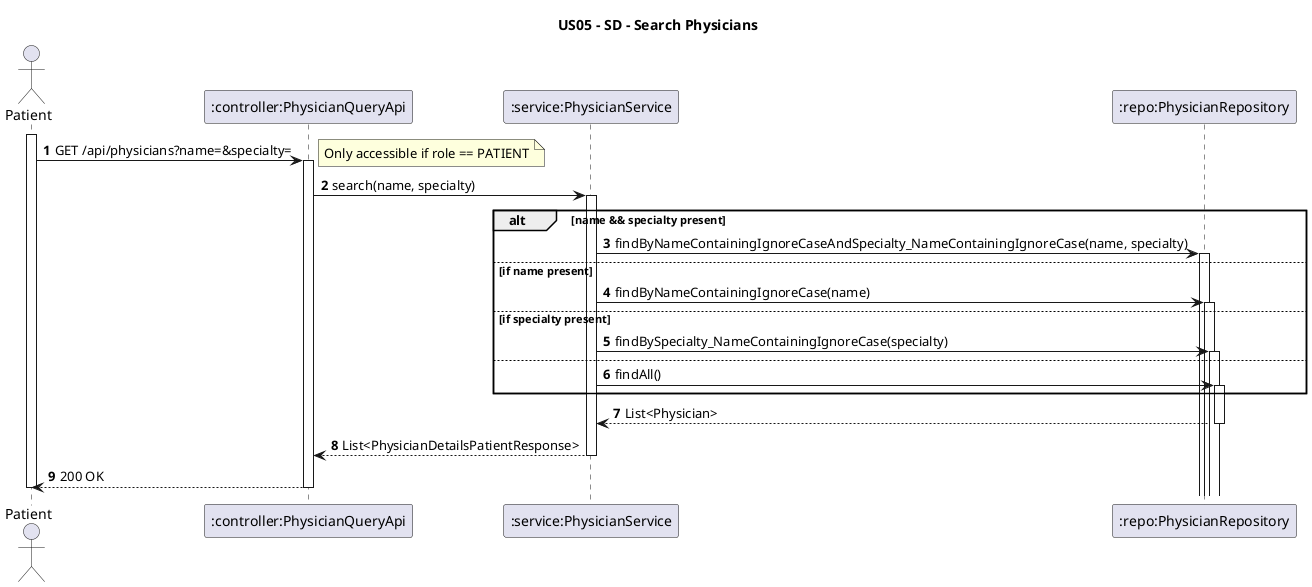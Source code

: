 @startuml
title US05 - SD - Search Physicians
autoactivate on
autonumber

actor "Patient"
participant ":controller:PhysicianQueryApi" as PhysicianQueryApi
participant ":service:PhysicianService" as PhysicianService
participant ":repo:PhysicianRepository" as PhysicianRepository

activate Patient

Patient -> PhysicianQueryApi : GET /api/physicians?name=&specialty=
note right: Only accessible if role == PATIENT

PhysicianQueryApi -> PhysicianService : search(name, specialty)

alt name && specialty present
    PhysicianService -> PhysicianRepository : findByNameContainingIgnoreCaseAndSpecialty_NameContainingIgnoreCase(name, specialty)
else if name present
    PhysicianService -> PhysicianRepository : findByNameContainingIgnoreCase(name)
else if specialty present
    PhysicianService -> PhysicianRepository : findBySpecialty_NameContainingIgnoreCase(specialty)
else
    PhysicianService -> PhysicianRepository : findAll()
end

PhysicianRepository --> PhysicianService : List<Physician>
PhysicianService --> PhysicianQueryApi : List<PhysicianDetailsPatientResponse>
PhysicianQueryApi --> Patient : 200 OK

deactivate Patient
@enduml
